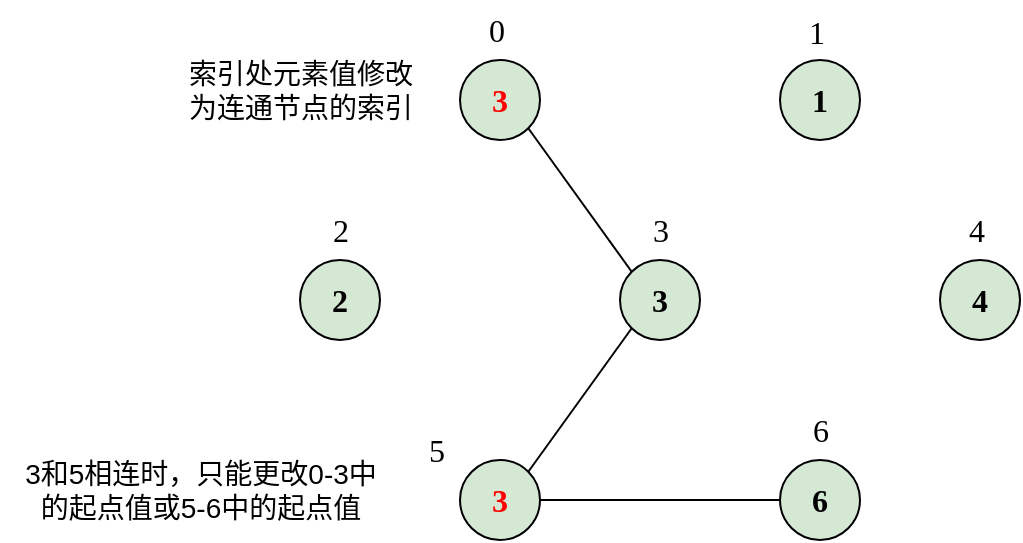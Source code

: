 <mxfile version="21.2.8" type="device">
  <diagram name="Page-1" id="ac0-5Axkzdwwxx8cRdzC">
    <mxGraphModel dx="1538" dy="463" grid="1" gridSize="10" guides="1" tooltips="1" connect="1" arrows="1" fold="1" page="1" pageScale="1" pageWidth="827" pageHeight="1169" math="0" shadow="0">
      <root>
        <mxCell id="0" />
        <mxCell id="1" parent="0" />
        <mxCell id="zn5Z8J5lU8SQC-b0vKBi-1" value="&lt;font color=&quot;#ff0000&quot; face=&quot;Verdana&quot;&gt;&lt;span style=&quot;font-size: 16px;&quot;&gt;&lt;b style=&quot;&quot;&gt;3&lt;/b&gt;&lt;/span&gt;&lt;/font&gt;" style="ellipse;whiteSpace=wrap;html=1;aspect=fixed;fillColor=#d5e8d4;strokeColor=#000000;" parent="1" vertex="1">
          <mxGeometry x="40" y="180" width="40" height="40" as="geometry" />
        </mxCell>
        <mxCell id="bDHwR__0A869CU3IP3uC-1" value="&lt;b&gt;&lt;font style=&quot;font-size: 16px;&quot; face=&quot;Verdana&quot;&gt;1&lt;/font&gt;&lt;/b&gt;" style="ellipse;whiteSpace=wrap;html=1;aspect=fixed;fillColor=#d5e8d4;strokeColor=#000000;" parent="1" vertex="1">
          <mxGeometry x="200" y="180" width="40" height="40" as="geometry" />
        </mxCell>
        <mxCell id="bDHwR__0A869CU3IP3uC-2" value="&lt;b&gt;&lt;font style=&quot;font-size: 16px;&quot; face=&quot;Verdana&quot;&gt;2&lt;/font&gt;&lt;/b&gt;" style="ellipse;whiteSpace=wrap;html=1;aspect=fixed;fillColor=#d5e8d4;strokeColor=#000000;" parent="1" vertex="1">
          <mxGeometry x="-40" y="280" width="40" height="40" as="geometry" />
        </mxCell>
        <mxCell id="bDHwR__0A869CU3IP3uC-3" value="&lt;b&gt;&lt;font style=&quot;font-size: 16px;&quot; face=&quot;Verdana&quot;&gt;3&lt;/font&gt;&lt;/b&gt;" style="ellipse;whiteSpace=wrap;html=1;aspect=fixed;fillColor=#d5e8d4;strokeColor=#000000;" parent="1" vertex="1">
          <mxGeometry x="120" y="280" width="40" height="40" as="geometry" />
        </mxCell>
        <mxCell id="bDHwR__0A869CU3IP3uC-4" value="&lt;b&gt;&lt;font style=&quot;font-size: 16px;&quot; face=&quot;Verdana&quot;&gt;4&lt;/font&gt;&lt;/b&gt;" style="ellipse;whiteSpace=wrap;html=1;aspect=fixed;fillColor=#d5e8d4;strokeColor=#000000;" parent="1" vertex="1">
          <mxGeometry x="280" y="280" width="40" height="40" as="geometry" />
        </mxCell>
        <mxCell id="bDHwR__0A869CU3IP3uC-5" value="&lt;b&gt;&lt;font color=&quot;#ff0000&quot; style=&quot;font-size: 16px;&quot; face=&quot;Verdana&quot;&gt;3&lt;/font&gt;&lt;/b&gt;" style="ellipse;whiteSpace=wrap;html=1;aspect=fixed;fillColor=#d5e8d4;strokeColor=#000000;" parent="1" vertex="1">
          <mxGeometry x="40" y="380" width="40" height="40" as="geometry" />
        </mxCell>
        <mxCell id="bDHwR__0A869CU3IP3uC-6" value="&lt;b&gt;&lt;font style=&quot;font-size: 16px;&quot; face=&quot;Verdana&quot;&gt;6&lt;/font&gt;&lt;/b&gt;" style="ellipse;whiteSpace=wrap;html=1;aspect=fixed;fillColor=#d5e8d4;strokeColor=#000000;" parent="1" vertex="1">
          <mxGeometry x="200" y="380" width="40" height="40" as="geometry" />
        </mxCell>
        <mxCell id="bDHwR__0A869CU3IP3uC-8" value="&lt;font face=&quot;Verdana&quot; style=&quot;font-size: 16px;&quot;&gt;0&lt;/font&gt;" style="text;html=1;align=center;verticalAlign=middle;resizable=0;points=[];autosize=1;strokeColor=none;fillColor=none;" parent="1" vertex="1">
          <mxGeometry x="43" y="150" width="30" height="30" as="geometry" />
        </mxCell>
        <mxCell id="bDHwR__0A869CU3IP3uC-9" value="&lt;font face=&quot;Verdana&quot; style=&quot;font-size: 16px;&quot;&gt;1&lt;/font&gt;" style="text;html=1;align=center;verticalAlign=middle;resizable=0;points=[];autosize=1;strokeColor=none;fillColor=none;" parent="1" vertex="1">
          <mxGeometry x="203" y="151" width="30" height="30" as="geometry" />
        </mxCell>
        <mxCell id="bDHwR__0A869CU3IP3uC-10" value="&lt;font face=&quot;Verdana&quot; style=&quot;font-size: 16px;&quot;&gt;2&lt;/font&gt;" style="text;html=1;align=center;verticalAlign=middle;resizable=0;points=[];autosize=1;strokeColor=none;fillColor=none;" parent="1" vertex="1">
          <mxGeometry x="-35" y="250" width="30" height="30" as="geometry" />
        </mxCell>
        <mxCell id="bDHwR__0A869CU3IP3uC-11" value="&lt;font face=&quot;Verdana&quot; style=&quot;font-size: 16px;&quot;&gt;3&lt;/font&gt;" style="text;html=1;align=center;verticalAlign=middle;resizable=0;points=[];autosize=1;strokeColor=none;fillColor=none;" parent="1" vertex="1">
          <mxGeometry x="125" y="250" width="30" height="30" as="geometry" />
        </mxCell>
        <mxCell id="bDHwR__0A869CU3IP3uC-12" value="&lt;font face=&quot;Verdana&quot; style=&quot;font-size: 16px;&quot;&gt;4&lt;/font&gt;" style="text;html=1;align=center;verticalAlign=middle;resizable=0;points=[];autosize=1;strokeColor=none;fillColor=none;" parent="1" vertex="1">
          <mxGeometry x="283" y="250" width="30" height="30" as="geometry" />
        </mxCell>
        <mxCell id="bDHwR__0A869CU3IP3uC-13" value="&lt;font face=&quot;Verdana&quot; style=&quot;font-size: 16px;&quot;&gt;5&lt;/font&gt;" style="text;html=1;align=center;verticalAlign=middle;resizable=0;points=[];autosize=1;strokeColor=none;fillColor=none;" parent="1" vertex="1">
          <mxGeometry x="13" y="360" width="30" height="30" as="geometry" />
        </mxCell>
        <mxCell id="bDHwR__0A869CU3IP3uC-14" value="&lt;font face=&quot;Verdana&quot; style=&quot;font-size: 16px;&quot;&gt;6&lt;/font&gt;" style="text;html=1;align=center;verticalAlign=middle;resizable=0;points=[];autosize=1;strokeColor=none;fillColor=none;" parent="1" vertex="1">
          <mxGeometry x="205" y="350" width="30" height="30" as="geometry" />
        </mxCell>
        <mxCell id="bDHwR__0A869CU3IP3uC-15" value="" style="endArrow=none;html=1;rounded=0;exitX=1;exitY=1;exitDx=0;exitDy=0;entryX=0;entryY=0;entryDx=0;entryDy=0;" parent="1" source="zn5Z8J5lU8SQC-b0vKBi-1" target="bDHwR__0A869CU3IP3uC-3" edge="1">
          <mxGeometry width="50" height="50" relative="1" as="geometry">
            <mxPoint x="130" y="320" as="sourcePoint" />
            <mxPoint x="180" y="270" as="targetPoint" />
          </mxGeometry>
        </mxCell>
        <mxCell id="bDHwR__0A869CU3IP3uC-16" value="&lt;font style=&quot;font-size: 14px;&quot;&gt;索引处元素值修改&lt;br&gt;为连通节点的索引&lt;/font&gt;" style="text;html=1;align=center;verticalAlign=middle;resizable=0;points=[];autosize=1;strokeColor=none;fillColor=none;" parent="1" vertex="1">
          <mxGeometry x="-110" y="170" width="140" height="50" as="geometry" />
        </mxCell>
        <mxCell id="bDHwR__0A869CU3IP3uC-17" value="" style="endArrow=none;html=1;rounded=0;exitX=1;exitY=0;exitDx=0;exitDy=0;entryX=0;entryY=1;entryDx=0;entryDy=0;" parent="1" source="bDHwR__0A869CU3IP3uC-5" target="bDHwR__0A869CU3IP3uC-3" edge="1">
          <mxGeometry width="50" height="50" relative="1" as="geometry">
            <mxPoint x="160" y="270" as="sourcePoint" />
            <mxPoint x="210" y="220" as="targetPoint" />
          </mxGeometry>
        </mxCell>
        <mxCell id="bDHwR__0A869CU3IP3uC-18" value="" style="endArrow=none;html=1;rounded=0;exitX=1;exitY=0.5;exitDx=0;exitDy=0;entryX=0;entryY=0.5;entryDx=0;entryDy=0;" parent="1" source="bDHwR__0A869CU3IP3uC-5" target="bDHwR__0A869CU3IP3uC-6" edge="1">
          <mxGeometry width="50" height="50" relative="1" as="geometry">
            <mxPoint x="160" y="270" as="sourcePoint" />
            <mxPoint x="210" y="220" as="targetPoint" />
          </mxGeometry>
        </mxCell>
        <mxCell id="bDHwR__0A869CU3IP3uC-20" value="&lt;span style=&quot;font-size: 14px;&quot;&gt;3和5相连时，只能更改0-3中&lt;br&gt;的起点值或5-6中的起点值&lt;/span&gt;" style="text;html=1;align=center;verticalAlign=middle;resizable=0;points=[];autosize=1;strokeColor=none;fillColor=none;" parent="1" vertex="1">
          <mxGeometry x="-190" y="370" width="200" height="50" as="geometry" />
        </mxCell>
      </root>
    </mxGraphModel>
  </diagram>
</mxfile>
